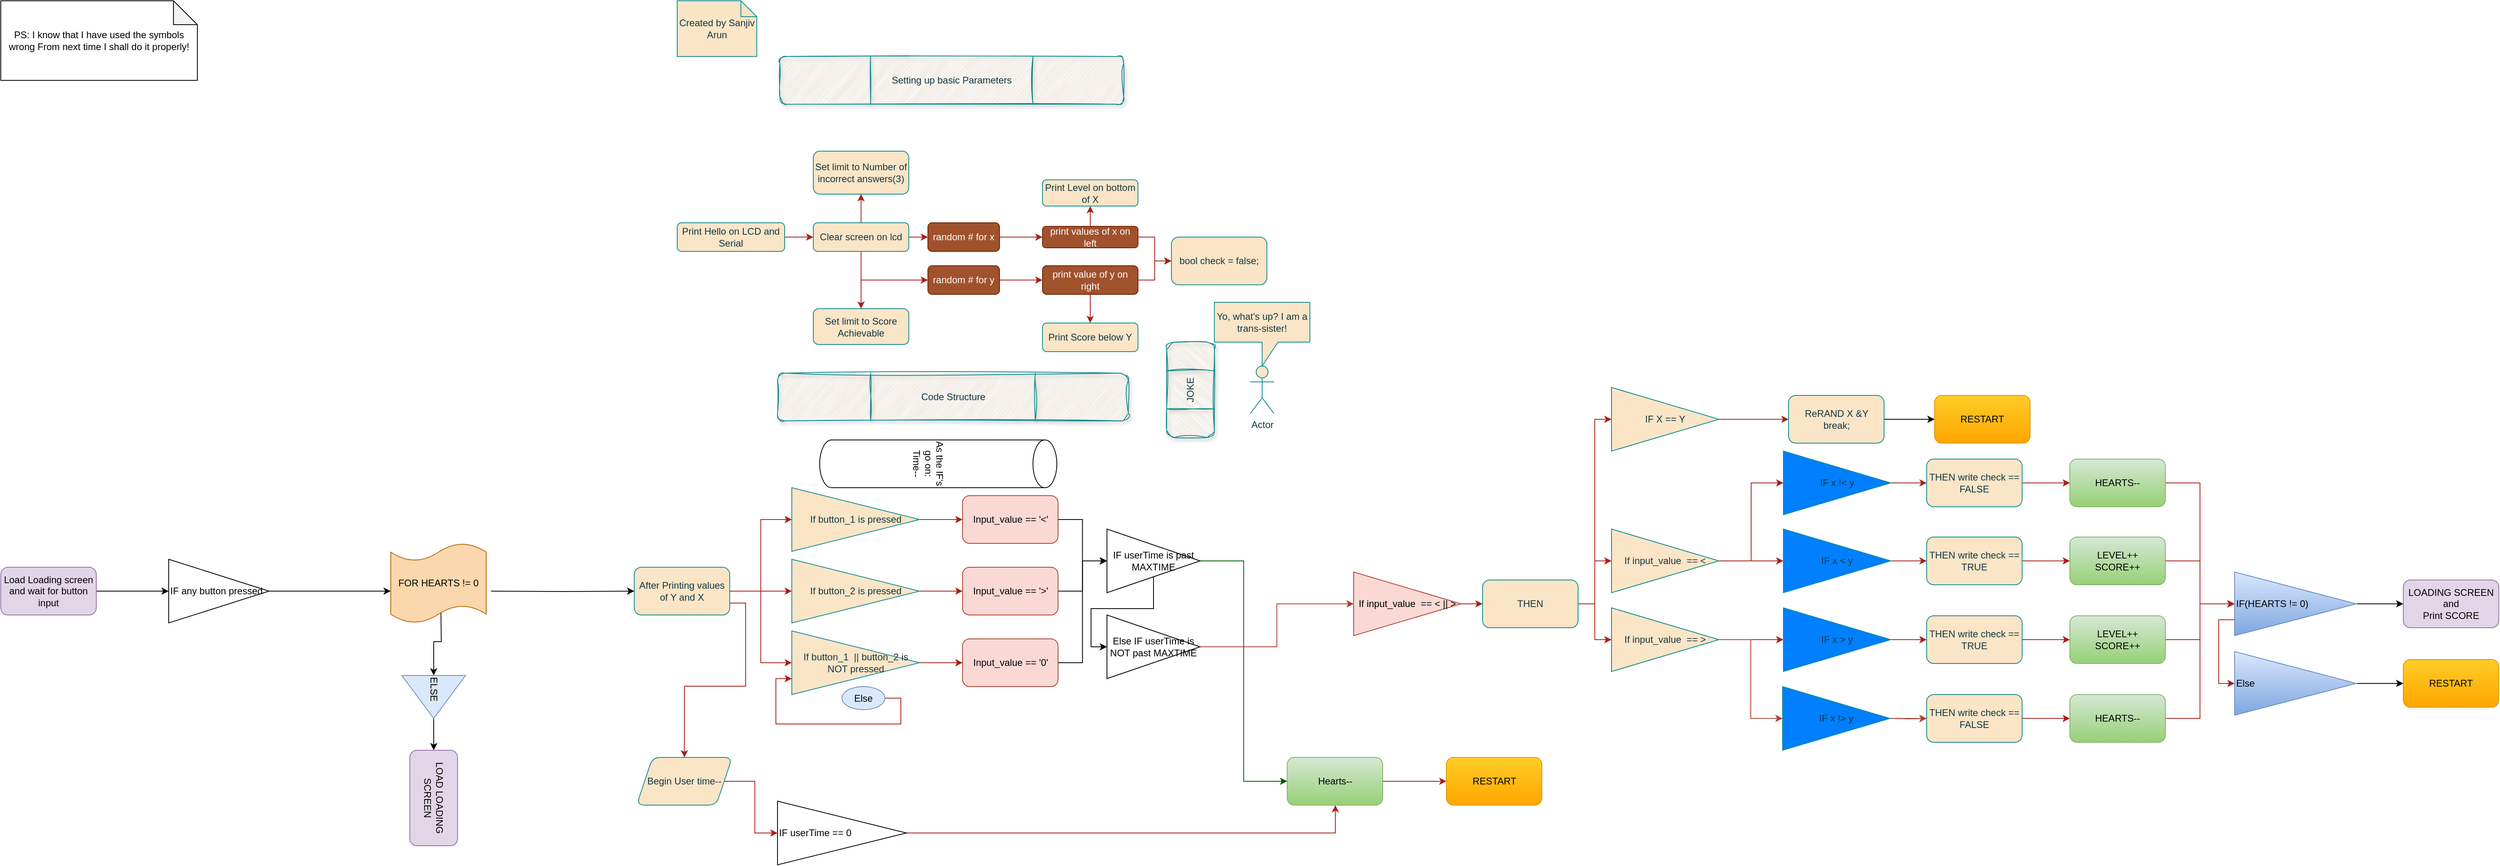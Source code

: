 <mxfile version="23.1.0" type="github">
  <diagram name="Page-1" id="HlBYJ2akHbuLPXRJcdZQ">
    <mxGraphModel dx="2045" dy="655" grid="1" gridSize="9" guides="1" tooltips="1" connect="1" arrows="1" fold="1" page="1" pageScale="1" pageWidth="850" pageHeight="1100" background="#FFFFFF" math="0" shadow="0">
      <root>
        <mxCell id="0" />
        <mxCell id="1" parent="0" />
        <mxCell id="FdoNSP9KEv3j-PfFoowO-1" value="Created by Sanjiv Arun" style="shape=note;size=20;whiteSpace=wrap;html=1;labelBackgroundColor=none;fillColor=#FAE5C7;strokeColor=#0F8B8D;fontColor=#143642;" parent="1" vertex="1">
          <mxGeometry width="100" height="70" as="geometry" />
        </mxCell>
        <mxCell id="SeJWnKgq5Rx214cVQ9Nx-21" style="edgeStyle=orthogonalEdgeStyle;rounded=0;orthogonalLoop=1;jettySize=auto;html=1;strokeColor=#A8201A;fontColor=#143642;fillColor=#FAE5C7;" edge="1" parent="1" source="SeJWnKgq5Rx214cVQ9Nx-19" target="SeJWnKgq5Rx214cVQ9Nx-20">
          <mxGeometry relative="1" as="geometry" />
        </mxCell>
        <mxCell id="SeJWnKgq5Rx214cVQ9Nx-19" value="Print Hello on LCD and Serial" style="rounded=1;whiteSpace=wrap;html=1;strokeColor=#0F8B8D;fontColor=#143642;fillColor=#FAE5C7;" vertex="1" parent="1">
          <mxGeometry y="279" width="135" height="36" as="geometry" />
        </mxCell>
        <mxCell id="SeJWnKgq5Rx214cVQ9Nx-23" value="" style="edgeStyle=orthogonalEdgeStyle;rounded=0;orthogonalLoop=1;jettySize=auto;html=1;strokeColor=#A8201A;fontColor=#143642;fillColor=#FAE5C7;exitX=1;exitY=0.5;exitDx=0;exitDy=0;" edge="1" parent="1" source="SeJWnKgq5Rx214cVQ9Nx-20" target="SeJWnKgq5Rx214cVQ9Nx-22">
          <mxGeometry relative="1" as="geometry" />
        </mxCell>
        <mxCell id="SeJWnKgq5Rx214cVQ9Nx-25" style="edgeStyle=orthogonalEdgeStyle;rounded=0;orthogonalLoop=1;jettySize=auto;html=1;entryX=0;entryY=0.5;entryDx=0;entryDy=0;strokeColor=#A8201A;fontColor=#143642;fillColor=#FAE5C7;" edge="1" parent="1" source="SeJWnKgq5Rx214cVQ9Nx-20" target="SeJWnKgq5Rx214cVQ9Nx-24">
          <mxGeometry relative="1" as="geometry">
            <Array as="points">
              <mxPoint x="231" y="351" />
            </Array>
          </mxGeometry>
        </mxCell>
        <mxCell id="SeJWnKgq5Rx214cVQ9Nx-87" value="" style="edgeStyle=orthogonalEdgeStyle;rounded=0;orthogonalLoop=1;jettySize=auto;html=1;strokeColor=#A8201A;fontColor=#143642;fillColor=#FAE5C7;" edge="1" parent="1" source="SeJWnKgq5Rx214cVQ9Nx-20" target="SeJWnKgq5Rx214cVQ9Nx-86">
          <mxGeometry relative="1" as="geometry" />
        </mxCell>
        <mxCell id="SeJWnKgq5Rx214cVQ9Nx-90" style="edgeStyle=orthogonalEdgeStyle;rounded=0;orthogonalLoop=1;jettySize=auto;html=1;exitX=0.5;exitY=1;exitDx=0;exitDy=0;entryX=0.5;entryY=0;entryDx=0;entryDy=0;strokeColor=#A8201A;fontColor=#143642;fillColor=#FAE5C7;" edge="1" parent="1" source="SeJWnKgq5Rx214cVQ9Nx-20" target="SeJWnKgq5Rx214cVQ9Nx-88">
          <mxGeometry relative="1" as="geometry" />
        </mxCell>
        <mxCell id="SeJWnKgq5Rx214cVQ9Nx-20" value="Clear screen on lcd" style="rounded=1;whiteSpace=wrap;html=1;strokeColor=#0F8B8D;fontColor=#143642;fillColor=#FAE5C7;" vertex="1" parent="1">
          <mxGeometry x="171" y="279" width="120" height="36" as="geometry" />
        </mxCell>
        <mxCell id="SeJWnKgq5Rx214cVQ9Nx-28" style="edgeStyle=orthogonalEdgeStyle;rounded=0;orthogonalLoop=1;jettySize=auto;html=1;exitX=1;exitY=0.5;exitDx=0;exitDy=0;entryX=0;entryY=0.5;entryDx=0;entryDy=0;strokeColor=#A8201A;fontColor=#143642;fillColor=#FAE5C7;" edge="1" parent="1" source="SeJWnKgq5Rx214cVQ9Nx-22" target="SeJWnKgq5Rx214cVQ9Nx-26">
          <mxGeometry relative="1" as="geometry" />
        </mxCell>
        <mxCell id="SeJWnKgq5Rx214cVQ9Nx-22" value="random # for x" style="whiteSpace=wrap;html=1;fillColor=#a0522d;strokeColor=#6D1F00;fontColor=#ffffff;rounded=1;" vertex="1" parent="1">
          <mxGeometry x="315" y="279" width="90" height="36" as="geometry" />
        </mxCell>
        <mxCell id="SeJWnKgq5Rx214cVQ9Nx-27" value="" style="edgeStyle=orthogonalEdgeStyle;rounded=0;orthogonalLoop=1;jettySize=auto;html=1;strokeColor=#A8201A;fontColor=#143642;fillColor=#FAE5C7;" edge="1" parent="1" source="SeJWnKgq5Rx214cVQ9Nx-24">
          <mxGeometry relative="1" as="geometry">
            <mxPoint x="459" y="351" as="targetPoint" />
          </mxGeometry>
        </mxCell>
        <mxCell id="SeJWnKgq5Rx214cVQ9Nx-24" value="random # for y" style="whiteSpace=wrap;html=1;fillColor=#a0522d;strokeColor=#6D1F00;fontColor=#ffffff;rounded=1;" vertex="1" parent="1">
          <mxGeometry x="315" y="333" width="90" height="36" as="geometry" />
        </mxCell>
        <mxCell id="SeJWnKgq5Rx214cVQ9Nx-80" value="" style="edgeStyle=orthogonalEdgeStyle;rounded=0;orthogonalLoop=1;jettySize=auto;html=1;strokeColor=#A8201A;fontColor=#143642;fillColor=#FAE5C7;" edge="1" parent="1" source="SeJWnKgq5Rx214cVQ9Nx-26" target="SeJWnKgq5Rx214cVQ9Nx-79">
          <mxGeometry relative="1" as="geometry" />
        </mxCell>
        <mxCell id="SeJWnKgq5Rx214cVQ9Nx-135" style="edgeStyle=orthogonalEdgeStyle;rounded=0;orthogonalLoop=1;jettySize=auto;html=1;exitX=1;exitY=0.5;exitDx=0;exitDy=0;entryX=0;entryY=0.5;entryDx=0;entryDy=0;strokeColor=#A8201A;fontColor=#143642;fillColor=#FAE5C7;" edge="1" parent="1" source="SeJWnKgq5Rx214cVQ9Nx-26" target="SeJWnKgq5Rx214cVQ9Nx-134">
          <mxGeometry relative="1" as="geometry" />
        </mxCell>
        <mxCell id="SeJWnKgq5Rx214cVQ9Nx-26" value="print values of x on left" style="whiteSpace=wrap;html=1;fillColor=#a0522d;strokeColor=#6D1F00;fontColor=#ffffff;rounded=1;" vertex="1" parent="1">
          <mxGeometry x="459" y="283.5" width="120" height="27" as="geometry" />
        </mxCell>
        <mxCell id="SeJWnKgq5Rx214cVQ9Nx-77" value="" style="edgeStyle=orthogonalEdgeStyle;rounded=0;orthogonalLoop=1;jettySize=auto;html=1;strokeColor=#A8201A;fontColor=#143642;fillColor=#FAE5C7;" edge="1" parent="1" source="SeJWnKgq5Rx214cVQ9Nx-29" target="SeJWnKgq5Rx214cVQ9Nx-76">
          <mxGeometry relative="1" as="geometry" />
        </mxCell>
        <mxCell id="SeJWnKgq5Rx214cVQ9Nx-137" style="edgeStyle=orthogonalEdgeStyle;rounded=0;orthogonalLoop=1;jettySize=auto;html=1;exitX=1;exitY=0.5;exitDx=0;exitDy=0;entryX=0;entryY=0.5;entryDx=0;entryDy=0;strokeColor=#A8201A;fontColor=#143642;fillColor=#FAE5C7;" edge="1" parent="1" source="SeJWnKgq5Rx214cVQ9Nx-29" target="SeJWnKgq5Rx214cVQ9Nx-134">
          <mxGeometry relative="1" as="geometry" />
        </mxCell>
        <mxCell id="SeJWnKgq5Rx214cVQ9Nx-29" value="print value of y on right" style="rounded=1;whiteSpace=wrap;html=1;strokeColor=#6D1F00;fontColor=#ffffff;fillColor=#a0522d;" vertex="1" parent="1">
          <mxGeometry x="459" y="333" width="120" height="36" as="geometry" />
        </mxCell>
        <mxCell id="SeJWnKgq5Rx214cVQ9Nx-76" value="Print Score below Y" style="whiteSpace=wrap;html=1;fillColor=#FAE5C7;strokeColor=#0F8B8D;fontColor=#143642;rounded=1;" vertex="1" parent="1">
          <mxGeometry x="459" y="405" width="120" height="36" as="geometry" />
        </mxCell>
        <mxCell id="SeJWnKgq5Rx214cVQ9Nx-79" value="Print Level on bottom of X" style="whiteSpace=wrap;html=1;fillColor=#FAE5C7;strokeColor=#0F8B8D;fontColor=#143642;rounded=1;" vertex="1" parent="1">
          <mxGeometry x="459" y="225" width="120" height="33" as="geometry" />
        </mxCell>
        <mxCell id="SeJWnKgq5Rx214cVQ9Nx-86" value="Set limit to Number of incorrect answers(3)" style="whiteSpace=wrap;html=1;fillColor=#FAE5C7;strokeColor=#0F8B8D;fontColor=#143642;rounded=1;" vertex="1" parent="1">
          <mxGeometry x="171" y="189" width="120" height="54" as="geometry" />
        </mxCell>
        <mxCell id="SeJWnKgq5Rx214cVQ9Nx-88" value="Set limit to Score Achievable" style="whiteSpace=wrap;html=1;fillColor=#FAE5C7;strokeColor=#0F8B8D;fontColor=#143642;rounded=1;" vertex="1" parent="1">
          <mxGeometry x="171" y="387" width="120" height="45" as="geometry" />
        </mxCell>
        <mxCell id="SeJWnKgq5Rx214cVQ9Nx-91" value="Setting up basic Parameters" style="shape=process;whiteSpace=wrap;html=1;backgroundOutline=1;strokeColor=#0F8B8D;fontColor=#143642;fillColor=#FAE5C7;rounded=1;glass=0;shadow=1;sketch=1;curveFitting=1;jiggle=2;size=0.264;" vertex="1" parent="1">
          <mxGeometry x="129" y="70" width="432" height="60" as="geometry" />
        </mxCell>
        <mxCell id="SeJWnKgq5Rx214cVQ9Nx-92" value="Code Structure" style="shape=process;whiteSpace=wrap;html=1;backgroundOutline=1;strokeColor=#0F8B8D;fontColor=#143642;fillColor=#FAE5C7;sketch=1;curveFitting=1;jiggle=2;shadow=1;rounded=1;size=0.265;glass=0;" vertex="1" parent="1">
          <mxGeometry x="126" y="468" width="441" height="60" as="geometry" />
        </mxCell>
        <mxCell id="SeJWnKgq5Rx214cVQ9Nx-95" style="edgeStyle=orthogonalEdgeStyle;rounded=0;orthogonalLoop=1;jettySize=auto;html=1;exitX=1;exitY=0.5;exitDx=0;exitDy=0;entryX=0;entryY=0.5;entryDx=0;entryDy=0;strokeColor=#A8201A;fontColor=#143642;fillColor=#FAE5C7;" edge="1" parent="1" source="SeJWnKgq5Rx214cVQ9Nx-93" target="SeJWnKgq5Rx214cVQ9Nx-94">
          <mxGeometry relative="1" as="geometry" />
        </mxCell>
        <mxCell id="SeJWnKgq5Rx214cVQ9Nx-93" value="If button_1 is pressed" style="triangle;whiteSpace=wrap;html=1;strokeColor=#0F8B8D;fontColor=#143642;fillColor=#FAE5C7;" vertex="1" parent="1">
          <mxGeometry x="144" y="612" width="160.5" height="80" as="geometry" />
        </mxCell>
        <mxCell id="SeJWnKgq5Rx214cVQ9Nx-218" style="edgeStyle=orthogonalEdgeStyle;rounded=0;orthogonalLoop=1;jettySize=auto;html=1;exitX=1;exitY=0.5;exitDx=0;exitDy=0;entryX=0;entryY=0.5;entryDx=0;entryDy=0;" edge="1" parent="1" source="SeJWnKgq5Rx214cVQ9Nx-94" target="SeJWnKgq5Rx214cVQ9Nx-198">
          <mxGeometry relative="1" as="geometry" />
        </mxCell>
        <mxCell id="SeJWnKgq5Rx214cVQ9Nx-94" value="Input_value == &#39;&amp;lt;&#39;" style="rounded=1;whiteSpace=wrap;html=1;strokeColor=#ae4132;fillColor=#fad9d5;" vertex="1" parent="1">
          <mxGeometry x="358.5" y="622" width="120" height="60" as="geometry" />
        </mxCell>
        <mxCell id="SeJWnKgq5Rx214cVQ9Nx-96" value="Actor" style="shape=umlActor;verticalLabelPosition=bottom;verticalAlign=top;html=1;outlineConnect=0;strokeColor=#0F8B8D;fontColor=#143642;fillColor=#FAE5C7;" vertex="1" parent="1">
          <mxGeometry x="720" y="459" width="30" height="60" as="geometry" />
        </mxCell>
        <mxCell id="SeJWnKgq5Rx214cVQ9Nx-97" value="Yo, what&#39;s up? I am a trans-sister!" style="shape=callout;whiteSpace=wrap;html=1;perimeter=calloutPerimeter;strokeColor=#0F8B8D;fontColor=#143642;fillColor=#FAE5C7;" vertex="1" parent="1">
          <mxGeometry x="675" y="379" width="120" height="80" as="geometry" />
        </mxCell>
        <mxCell id="SeJWnKgq5Rx214cVQ9Nx-102" style="edgeStyle=orthogonalEdgeStyle;rounded=0;orthogonalLoop=1;jettySize=auto;html=1;exitX=1;exitY=0.5;exitDx=0;exitDy=0;entryX=0;entryY=0.5;entryDx=0;entryDy=0;strokeColor=#A8201A;fontColor=#143642;fillColor=#FAE5C7;" edge="1" parent="1" source="SeJWnKgq5Rx214cVQ9Nx-101" target="SeJWnKgq5Rx214cVQ9Nx-93">
          <mxGeometry relative="1" as="geometry" />
        </mxCell>
        <mxCell id="SeJWnKgq5Rx214cVQ9Nx-110" style="edgeStyle=orthogonalEdgeStyle;rounded=0;orthogonalLoop=1;jettySize=auto;html=1;exitX=1;exitY=0.5;exitDx=0;exitDy=0;entryX=0;entryY=0.5;entryDx=0;entryDy=0;strokeColor=#A8201A;fontColor=#143642;fillColor=#FAE5C7;" edge="1" parent="1" source="SeJWnKgq5Rx214cVQ9Nx-101" target="SeJWnKgq5Rx214cVQ9Nx-105">
          <mxGeometry relative="1" as="geometry" />
        </mxCell>
        <mxCell id="SeJWnKgq5Rx214cVQ9Nx-115" style="edgeStyle=orthogonalEdgeStyle;rounded=0;orthogonalLoop=1;jettySize=auto;html=1;exitX=1;exitY=0.5;exitDx=0;exitDy=0;entryX=0;entryY=0.5;entryDx=0;entryDy=0;strokeColor=#A8201A;fontColor=#143642;fillColor=#FAE5C7;" edge="1" parent="1" source="SeJWnKgq5Rx214cVQ9Nx-101" target="SeJWnKgq5Rx214cVQ9Nx-111">
          <mxGeometry relative="1" as="geometry" />
        </mxCell>
        <mxCell id="SeJWnKgq5Rx214cVQ9Nx-187" style="edgeStyle=orthogonalEdgeStyle;rounded=0;orthogonalLoop=1;jettySize=auto;html=1;exitX=1;exitY=0.75;exitDx=0;exitDy=0;strokeColor=#A8201A;fontColor=#143642;fillColor=#FAE5C7;" edge="1" parent="1" source="SeJWnKgq5Rx214cVQ9Nx-101" target="SeJWnKgq5Rx214cVQ9Nx-188">
          <mxGeometry relative="1" as="geometry">
            <mxPoint x="9" y="981" as="targetPoint" />
          </mxGeometry>
        </mxCell>
        <mxCell id="SeJWnKgq5Rx214cVQ9Nx-101" value="After Printing values of Y and X" style="rounded=1;whiteSpace=wrap;html=1;strokeColor=#0F8B8D;fontColor=#143642;fillColor=#FAE5C7;" vertex="1" parent="1">
          <mxGeometry x="-54" y="712" width="120" height="60" as="geometry" />
        </mxCell>
        <mxCell id="SeJWnKgq5Rx214cVQ9Nx-118" style="edgeStyle=orthogonalEdgeStyle;rounded=0;orthogonalLoop=1;jettySize=auto;html=1;exitX=1;exitY=0.5;exitDx=0;exitDy=0;entryX=0;entryY=0.5;entryDx=0;entryDy=0;strokeColor=#A8201A;fontColor=#143642;fillColor=#FAE5C7;" edge="1" parent="1" source="SeJWnKgq5Rx214cVQ9Nx-103" target="SeJWnKgq5Rx214cVQ9Nx-117">
          <mxGeometry relative="1" as="geometry" />
        </mxCell>
        <mxCell id="SeJWnKgq5Rx214cVQ9Nx-103" value="If input_value &amp;nbsp;== &amp;lt; || &amp;gt;" style="triangle;whiteSpace=wrap;html=1;strokeColor=#ae4132;fillColor=#fad9d5;" vertex="1" parent="1">
          <mxGeometry x="850" y="718" width="135" height="80" as="geometry" />
        </mxCell>
        <mxCell id="SeJWnKgq5Rx214cVQ9Nx-108" style="edgeStyle=orthogonalEdgeStyle;rounded=0;orthogonalLoop=1;jettySize=auto;html=1;exitX=1;exitY=0.5;exitDx=0;exitDy=0;entryX=0;entryY=0.5;entryDx=0;entryDy=0;strokeColor=#A8201A;fontColor=#143642;fillColor=#FAE5C7;" edge="1" parent="1" source="SeJWnKgq5Rx214cVQ9Nx-105" target="SeJWnKgq5Rx214cVQ9Nx-106">
          <mxGeometry relative="1" as="geometry" />
        </mxCell>
        <mxCell id="SeJWnKgq5Rx214cVQ9Nx-105" value="If button_2 is pressed" style="triangle;whiteSpace=wrap;html=1;strokeColor=#0F8B8D;fontColor=#143642;fillColor=#FAE5C7;" vertex="1" parent="1">
          <mxGeometry x="144" y="702" width="160.5" height="80" as="geometry" />
        </mxCell>
        <mxCell id="SeJWnKgq5Rx214cVQ9Nx-220" style="edgeStyle=orthogonalEdgeStyle;rounded=0;orthogonalLoop=1;jettySize=auto;html=1;exitX=1;exitY=0.5;exitDx=0;exitDy=0;entryX=0;entryY=0.5;entryDx=0;entryDy=0;" edge="1" parent="1" source="SeJWnKgq5Rx214cVQ9Nx-106" target="SeJWnKgq5Rx214cVQ9Nx-198">
          <mxGeometry relative="1" as="geometry" />
        </mxCell>
        <mxCell id="SeJWnKgq5Rx214cVQ9Nx-106" value="Input_value == &#39;&amp;gt;&#39;" style="rounded=1;whiteSpace=wrap;html=1;strokeColor=#ae4132;fillColor=#fad9d5;" vertex="1" parent="1">
          <mxGeometry x="358.5" y="712" width="120" height="60" as="geometry" />
        </mxCell>
        <mxCell id="SeJWnKgq5Rx214cVQ9Nx-116" style="edgeStyle=orthogonalEdgeStyle;rounded=0;orthogonalLoop=1;jettySize=auto;html=1;exitX=1;exitY=0.5;exitDx=0;exitDy=0;entryX=0;entryY=0.5;entryDx=0;entryDy=0;strokeColor=#A8201A;fontColor=#143642;fillColor=#FAE5C7;" edge="1" parent="1" source="SeJWnKgq5Rx214cVQ9Nx-111" target="SeJWnKgq5Rx214cVQ9Nx-112">
          <mxGeometry relative="1" as="geometry" />
        </mxCell>
        <mxCell id="SeJWnKgq5Rx214cVQ9Nx-111" value="If button_1 &amp;nbsp;|| button_2 is NOT pressed" style="triangle;whiteSpace=wrap;html=1;strokeColor=#0F8B8D;fontColor=#143642;fillColor=#FAE5C7;" vertex="1" parent="1">
          <mxGeometry x="144" y="792" width="160.5" height="80" as="geometry" />
        </mxCell>
        <mxCell id="SeJWnKgq5Rx214cVQ9Nx-225" style="edgeStyle=orthogonalEdgeStyle;rounded=0;orthogonalLoop=1;jettySize=auto;html=1;exitX=1;exitY=0.5;exitDx=0;exitDy=0;entryX=0;entryY=0.5;entryDx=0;entryDy=0;" edge="1" parent="1" source="SeJWnKgq5Rx214cVQ9Nx-112" target="SeJWnKgq5Rx214cVQ9Nx-198">
          <mxGeometry relative="1" as="geometry" />
        </mxCell>
        <mxCell id="SeJWnKgq5Rx214cVQ9Nx-112" value="Input_value == &#39;0&#39;" style="rounded=1;whiteSpace=wrap;html=1;strokeColor=#ae4132;fillColor=#fad9d5;" vertex="1" parent="1">
          <mxGeometry x="358.5" y="802" width="120" height="60" as="geometry" />
        </mxCell>
        <mxCell id="SeJWnKgq5Rx214cVQ9Nx-126" style="edgeStyle=orthogonalEdgeStyle;rounded=0;orthogonalLoop=1;jettySize=auto;html=1;exitX=1;exitY=0.5;exitDx=0;exitDy=0;entryX=0;entryY=0.5;entryDx=0;entryDy=0;strokeColor=#A8201A;fontColor=#143642;fillColor=#FAE5C7;" edge="1" parent="1" source="SeJWnKgq5Rx214cVQ9Nx-117" target="SeJWnKgq5Rx214cVQ9Nx-124">
          <mxGeometry relative="1" as="geometry" />
        </mxCell>
        <mxCell id="SeJWnKgq5Rx214cVQ9Nx-127" style="edgeStyle=orthogonalEdgeStyle;rounded=0;orthogonalLoop=1;jettySize=auto;html=1;exitX=1;exitY=0.5;exitDx=0;exitDy=0;entryX=0;entryY=0.5;entryDx=0;entryDy=0;strokeColor=#A8201A;fontColor=#143642;fillColor=#FAE5C7;" edge="1" parent="1" source="SeJWnKgq5Rx214cVQ9Nx-117" target="SeJWnKgq5Rx214cVQ9Nx-123">
          <mxGeometry relative="1" as="geometry" />
        </mxCell>
        <mxCell id="SeJWnKgq5Rx214cVQ9Nx-161" style="edgeStyle=orthogonalEdgeStyle;rounded=0;orthogonalLoop=1;jettySize=auto;html=1;exitX=1;exitY=0.5;exitDx=0;exitDy=0;entryX=0;entryY=0.5;entryDx=0;entryDy=0;strokeColor=#A8201A;fontColor=#143642;fillColor=#FAE5C7;" edge="1" parent="1" source="SeJWnKgq5Rx214cVQ9Nx-117" target="SeJWnKgq5Rx214cVQ9Nx-160">
          <mxGeometry relative="1" as="geometry" />
        </mxCell>
        <mxCell id="SeJWnKgq5Rx214cVQ9Nx-117" value="THEN" style="rounded=1;whiteSpace=wrap;html=1;strokeColor=#0F8B8D;fontColor=#143642;fillColor=#FAE5C7;" vertex="1" parent="1">
          <mxGeometry x="1012" y="728" width="120" height="60" as="geometry" />
        </mxCell>
        <mxCell id="SeJWnKgq5Rx214cVQ9Nx-120" style="edgeStyle=orthogonalEdgeStyle;rounded=0;orthogonalLoop=1;jettySize=auto;html=1;exitX=1;exitY=0.5;exitDx=0;exitDy=0;entryX=0;entryY=0.75;entryDx=0;entryDy=0;strokeColor=#A8201A;fontColor=#143642;fillColor=#FAE5C7;" edge="1" parent="1" source="SeJWnKgq5Rx214cVQ9Nx-119" target="SeJWnKgq5Rx214cVQ9Nx-111">
          <mxGeometry relative="1" as="geometry">
            <Array as="points">
              <mxPoint x="281" y="877" />
              <mxPoint x="281" y="909" />
              <mxPoint x="124" y="909" />
              <mxPoint x="124" y="852" />
            </Array>
          </mxGeometry>
        </mxCell>
        <mxCell id="SeJWnKgq5Rx214cVQ9Nx-119" value="Else" style="ellipse;whiteSpace=wrap;html=1;strokeColor=#6c8ebf;fillColor=#dae8fc;" vertex="1" parent="1">
          <mxGeometry x="207" y="862" width="54" height="29" as="geometry" />
        </mxCell>
        <mxCell id="SeJWnKgq5Rx214cVQ9Nx-133" style="edgeStyle=orthogonalEdgeStyle;rounded=0;orthogonalLoop=1;jettySize=auto;html=1;exitX=1;exitY=0.5;exitDx=0;exitDy=0;entryX=0;entryY=0.5;entryDx=0;entryDy=0;strokeColor=#A8201A;fontColor=#143642;fillColor=#FAE5C7;" edge="1" parent="1" source="SeJWnKgq5Rx214cVQ9Nx-123" target="SeJWnKgq5Rx214cVQ9Nx-132">
          <mxGeometry relative="1" as="geometry" />
        </mxCell>
        <mxCell id="SeJWnKgq5Rx214cVQ9Nx-149" style="edgeStyle=orthogonalEdgeStyle;rounded=0;orthogonalLoop=1;jettySize=auto;html=1;exitX=1;exitY=0.5;exitDx=0;exitDy=0;entryX=0;entryY=0.5;entryDx=0;entryDy=0;strokeColor=#A8201A;fontColor=#143642;fillColor=#FAE5C7;" edge="1" parent="1" source="SeJWnKgq5Rx214cVQ9Nx-123" target="SeJWnKgq5Rx214cVQ9Nx-148">
          <mxGeometry relative="1" as="geometry" />
        </mxCell>
        <mxCell id="SeJWnKgq5Rx214cVQ9Nx-123" value="If input_value &amp;nbsp;== &amp;lt;" style="triangle;whiteSpace=wrap;html=1;strokeColor=#0F8B8D;fontColor=#143642;fillColor=#FAE5C7;" vertex="1" parent="1">
          <mxGeometry x="1174" y="664" width="135" height="80" as="geometry" />
        </mxCell>
        <mxCell id="SeJWnKgq5Rx214cVQ9Nx-142" style="edgeStyle=orthogonalEdgeStyle;rounded=0;orthogonalLoop=1;jettySize=auto;html=1;exitX=1;exitY=0.5;exitDx=0;exitDy=0;strokeColor=#A8201A;fontColor=#143642;fillColor=#FAE5C7;" edge="1" parent="1" source="SeJWnKgq5Rx214cVQ9Nx-124" target="SeJWnKgq5Rx214cVQ9Nx-140">
          <mxGeometry relative="1" as="geometry" />
        </mxCell>
        <mxCell id="SeJWnKgq5Rx214cVQ9Nx-234" style="edgeStyle=orthogonalEdgeStyle;rounded=0;orthogonalLoop=1;jettySize=auto;html=1;exitX=1;exitY=0.5;exitDx=0;exitDy=0;entryX=0;entryY=0.5;entryDx=0;entryDy=0;fillColor=#fad9d5;strokeColor=#ae4132;" edge="1" parent="1" source="SeJWnKgq5Rx214cVQ9Nx-124" target="SeJWnKgq5Rx214cVQ9Nx-155">
          <mxGeometry relative="1" as="geometry" />
        </mxCell>
        <mxCell id="SeJWnKgq5Rx214cVQ9Nx-124" value="If input_value &amp;nbsp;== &amp;gt;" style="triangle;whiteSpace=wrap;html=1;strokeColor=#0F8B8D;fontColor=#143642;fillColor=#FAE5C7;" vertex="1" parent="1">
          <mxGeometry x="1174" y="763" width="135" height="80" as="geometry" />
        </mxCell>
        <mxCell id="SeJWnKgq5Rx214cVQ9Nx-139" style="edgeStyle=orthogonalEdgeStyle;rounded=0;orthogonalLoop=1;jettySize=auto;html=1;exitX=1;exitY=0.5;exitDx=0;exitDy=0;entryX=0;entryY=0.5;entryDx=0;entryDy=0;strokeColor=#A8201A;fontColor=#143642;fillColor=#FAE5C7;" edge="1" parent="1" source="SeJWnKgq5Rx214cVQ9Nx-132" target="SeJWnKgq5Rx214cVQ9Nx-138">
          <mxGeometry relative="1" as="geometry" />
        </mxCell>
        <mxCell id="SeJWnKgq5Rx214cVQ9Nx-132" value="IF x &amp;lt; y" style="triangle;whiteSpace=wrap;html=1;strokeColor=#0F8B8D;fontColor=#143642;fillColor=#007FFF;" vertex="1" parent="1">
          <mxGeometry x="1390" y="664" width="135" height="80" as="geometry" />
        </mxCell>
        <mxCell id="SeJWnKgq5Rx214cVQ9Nx-134" value="bool check = false;" style="rounded=1;whiteSpace=wrap;html=1;strokeColor=#0F8B8D;fontColor=#143642;fillColor=#FAE5C7;" vertex="1" parent="1">
          <mxGeometry x="621" y="297" width="120" height="60" as="geometry" />
        </mxCell>
        <mxCell id="SeJWnKgq5Rx214cVQ9Nx-147" style="edgeStyle=orthogonalEdgeStyle;rounded=0;orthogonalLoop=1;jettySize=auto;html=1;exitX=1;exitY=0.5;exitDx=0;exitDy=0;entryX=0;entryY=0.5;entryDx=0;entryDy=0;strokeColor=#A8201A;fontColor=#143642;fillColor=#FAE5C7;" edge="1" parent="1" source="SeJWnKgq5Rx214cVQ9Nx-138" target="SeJWnKgq5Rx214cVQ9Nx-146">
          <mxGeometry relative="1" as="geometry" />
        </mxCell>
        <mxCell id="SeJWnKgq5Rx214cVQ9Nx-138" value="THEN write check == TRUE" style="rounded=1;whiteSpace=wrap;html=1;strokeColor=#0F8B8D;fontColor=#143642;fillColor=#FAE5C7;" vertex="1" parent="1">
          <mxGeometry x="1570" y="674" width="120" height="60" as="geometry" />
        </mxCell>
        <mxCell id="SeJWnKgq5Rx214cVQ9Nx-143" style="edgeStyle=orthogonalEdgeStyle;rounded=0;orthogonalLoop=1;jettySize=auto;html=1;exitX=1;exitY=0.5;exitDx=0;exitDy=0;strokeColor=#A8201A;fontColor=#143642;fillColor=#FAE5C7;" edge="1" parent="1" source="SeJWnKgq5Rx214cVQ9Nx-140" target="SeJWnKgq5Rx214cVQ9Nx-141">
          <mxGeometry relative="1" as="geometry" />
        </mxCell>
        <mxCell id="SeJWnKgq5Rx214cVQ9Nx-140" value="IF x &amp;gt; y" style="triangle;whiteSpace=wrap;html=1;strokeColor=#0F8B8D;fontColor=#143642;fillColor=#007FFF;" vertex="1" parent="1">
          <mxGeometry x="1390" y="763" width="135" height="80" as="geometry" />
        </mxCell>
        <mxCell id="SeJWnKgq5Rx214cVQ9Nx-145" value="" style="edgeStyle=orthogonalEdgeStyle;rounded=0;orthogonalLoop=1;jettySize=auto;html=1;strokeColor=#A8201A;fontColor=#143642;fillColor=#FAE5C7;" edge="1" parent="1" source="SeJWnKgq5Rx214cVQ9Nx-141" target="SeJWnKgq5Rx214cVQ9Nx-144">
          <mxGeometry relative="1" as="geometry" />
        </mxCell>
        <mxCell id="SeJWnKgq5Rx214cVQ9Nx-141" value="THEN write check == TRUE" style="rounded=1;whiteSpace=wrap;html=1;strokeColor=#0F8B8D;fontColor=#143642;fillColor=#FAE5C7;" vertex="1" parent="1">
          <mxGeometry x="1570" y="773" width="120" height="60" as="geometry" />
        </mxCell>
        <mxCell id="SeJWnKgq5Rx214cVQ9Nx-174" style="edgeStyle=orthogonalEdgeStyle;rounded=0;orthogonalLoop=1;jettySize=auto;html=1;exitX=1;exitY=0.5;exitDx=0;exitDy=0;entryX=0;entryY=0.5;entryDx=0;entryDy=0;strokeColor=#A8201A;fontColor=#143642;fillColor=#FAE5C7;" edge="1" parent="1" source="SeJWnKgq5Rx214cVQ9Nx-144" target="SeJWnKgq5Rx214cVQ9Nx-171">
          <mxGeometry relative="1" as="geometry" />
        </mxCell>
        <mxCell id="SeJWnKgq5Rx214cVQ9Nx-144" value="LEVEL++&lt;br&gt;SCORE++" style="rounded=1;whiteSpace=wrap;html=1;strokeColor=#82b366;fillColor=#d5e8d4;gradientColor=#97d077;" vertex="1" parent="1">
          <mxGeometry x="1750" y="773" width="120" height="60" as="geometry" />
        </mxCell>
        <mxCell id="SeJWnKgq5Rx214cVQ9Nx-173" style="edgeStyle=orthogonalEdgeStyle;rounded=0;orthogonalLoop=1;jettySize=auto;html=1;exitX=1;exitY=0.5;exitDx=0;exitDy=0;entryX=0;entryY=0.5;entryDx=0;entryDy=0;strokeColor=#A8201A;fontColor=#143642;fillColor=#FAE5C7;" edge="1" parent="1" source="SeJWnKgq5Rx214cVQ9Nx-146" target="SeJWnKgq5Rx214cVQ9Nx-171">
          <mxGeometry relative="1" as="geometry" />
        </mxCell>
        <mxCell id="SeJWnKgq5Rx214cVQ9Nx-146" value="LEVEL++&lt;br&gt;SCORE++" style="rounded=1;whiteSpace=wrap;html=1;strokeColor=#82b366;fillColor=#d5e8d4;gradientColor=#97d077;" vertex="1" parent="1">
          <mxGeometry x="1750" y="674" width="120" height="60" as="geometry" />
        </mxCell>
        <mxCell id="SeJWnKgq5Rx214cVQ9Nx-153" style="edgeStyle=orthogonalEdgeStyle;rounded=0;orthogonalLoop=1;jettySize=auto;html=1;exitX=1;exitY=0.5;exitDx=0;exitDy=0;entryX=0;entryY=0.5;entryDx=0;entryDy=0;strokeColor=#A8201A;fontColor=#143642;fillColor=#FAE5C7;" edge="1" parent="1" source="SeJWnKgq5Rx214cVQ9Nx-148" target="SeJWnKgq5Rx214cVQ9Nx-151">
          <mxGeometry relative="1" as="geometry" />
        </mxCell>
        <mxCell id="SeJWnKgq5Rx214cVQ9Nx-148" value="IF x !&amp;lt; y" style="triangle;whiteSpace=wrap;html=1;strokeColor=#0F8B8D;fontColor=#143642;fillColor=#007FFF;" vertex="1" parent="1">
          <mxGeometry x="1390" y="566" width="135" height="80" as="geometry" />
        </mxCell>
        <mxCell id="SeJWnKgq5Rx214cVQ9Nx-150" style="edgeStyle=orthogonalEdgeStyle;rounded=0;orthogonalLoop=1;jettySize=auto;html=1;exitX=1;exitY=0.5;exitDx=0;exitDy=0;entryX=0;entryY=0.5;entryDx=0;entryDy=0;strokeColor=#A8201A;fontColor=#143642;fillColor=#FAE5C7;" edge="1" parent="1" source="SeJWnKgq5Rx214cVQ9Nx-151" target="SeJWnKgq5Rx214cVQ9Nx-152">
          <mxGeometry relative="1" as="geometry" />
        </mxCell>
        <mxCell id="SeJWnKgq5Rx214cVQ9Nx-151" value="THEN write check == FALSE" style="rounded=1;whiteSpace=wrap;html=1;strokeColor=#0F8B8D;fontColor=#143642;fillColor=#FAE5C7;" vertex="1" parent="1">
          <mxGeometry x="1570" y="576" width="120" height="60" as="geometry" />
        </mxCell>
        <mxCell id="SeJWnKgq5Rx214cVQ9Nx-172" style="edgeStyle=orthogonalEdgeStyle;rounded=0;orthogonalLoop=1;jettySize=auto;html=1;exitX=1;exitY=0.5;exitDx=0;exitDy=0;entryX=0;entryY=0.5;entryDx=0;entryDy=0;strokeColor=#A8201A;fontColor=#143642;fillColor=#FAE5C7;" edge="1" parent="1" source="SeJWnKgq5Rx214cVQ9Nx-152" target="SeJWnKgq5Rx214cVQ9Nx-171">
          <mxGeometry relative="1" as="geometry" />
        </mxCell>
        <mxCell id="SeJWnKgq5Rx214cVQ9Nx-152" value="HEARTS--" style="rounded=1;whiteSpace=wrap;html=1;strokeColor=#82b366;fillColor=#d5e8d4;gradientColor=#97d077;" vertex="1" parent="1">
          <mxGeometry x="1750" y="576" width="120" height="60" as="geometry" />
        </mxCell>
        <mxCell id="SeJWnKgq5Rx214cVQ9Nx-154" style="edgeStyle=orthogonalEdgeStyle;rounded=0;orthogonalLoop=1;jettySize=auto;html=1;exitX=1;exitY=0.5;exitDx=0;exitDy=0;entryX=0;entryY=0.5;entryDx=0;entryDy=0;strokeColor=#A8201A;fontColor=#143642;fillColor=#FAE5C7;" edge="1" parent="1" target="SeJWnKgq5Rx214cVQ9Nx-157">
          <mxGeometry relative="1" as="geometry">
            <mxPoint x="1525" y="902" as="sourcePoint" />
          </mxGeometry>
        </mxCell>
        <mxCell id="SeJWnKgq5Rx214cVQ9Nx-228" style="edgeStyle=orthogonalEdgeStyle;rounded=0;orthogonalLoop=1;jettySize=auto;html=1;exitX=1;exitY=0.5;exitDx=0;exitDy=0;entryX=0;entryY=0.5;entryDx=0;entryDy=0;fillColor=#fad9d5;strokeColor=#ae4132;" edge="1" parent="1" source="SeJWnKgq5Rx214cVQ9Nx-155" target="SeJWnKgq5Rx214cVQ9Nx-157">
          <mxGeometry relative="1" as="geometry" />
        </mxCell>
        <mxCell id="SeJWnKgq5Rx214cVQ9Nx-155" value="IF x !&amp;gt; y" style="triangle;whiteSpace=wrap;html=1;strokeColor=#0F8B8D;fontColor=#143642;fillColor=#007FFF;" vertex="1" parent="1">
          <mxGeometry x="1389" y="862" width="135" height="80" as="geometry" />
        </mxCell>
        <mxCell id="SeJWnKgq5Rx214cVQ9Nx-156" style="edgeStyle=orthogonalEdgeStyle;rounded=0;orthogonalLoop=1;jettySize=auto;html=1;exitX=1;exitY=0.5;exitDx=0;exitDy=0;entryX=0;entryY=0.5;entryDx=0;entryDy=0;strokeColor=#A8201A;fontColor=#143642;fillColor=#FAE5C7;" edge="1" parent="1" source="SeJWnKgq5Rx214cVQ9Nx-157" target="SeJWnKgq5Rx214cVQ9Nx-158">
          <mxGeometry relative="1" as="geometry" />
        </mxCell>
        <mxCell id="SeJWnKgq5Rx214cVQ9Nx-157" value="THEN write check == FALSE" style="rounded=1;whiteSpace=wrap;html=1;strokeColor=#0F8B8D;fontColor=#143642;fillColor=#FAE5C7;" vertex="1" parent="1">
          <mxGeometry x="1570" y="872" width="120" height="60" as="geometry" />
        </mxCell>
        <mxCell id="SeJWnKgq5Rx214cVQ9Nx-175" style="edgeStyle=orthogonalEdgeStyle;rounded=0;orthogonalLoop=1;jettySize=auto;html=1;exitX=1;exitY=0.5;exitDx=0;exitDy=0;entryX=0;entryY=0.5;entryDx=0;entryDy=0;strokeColor=#A8201A;fontColor=#143642;fillColor=#FAE5C7;" edge="1" parent="1" source="SeJWnKgq5Rx214cVQ9Nx-158" target="SeJWnKgq5Rx214cVQ9Nx-171">
          <mxGeometry relative="1" as="geometry" />
        </mxCell>
        <mxCell id="SeJWnKgq5Rx214cVQ9Nx-158" value="HEARTS--" style="rounded=1;whiteSpace=wrap;html=1;strokeColor=#82b366;fillColor=#d5e8d4;gradientColor=#97d077;" vertex="1" parent="1">
          <mxGeometry x="1750" y="872" width="120" height="60" as="geometry" />
        </mxCell>
        <mxCell id="SeJWnKgq5Rx214cVQ9Nx-164" value="" style="edgeStyle=orthogonalEdgeStyle;rounded=0;orthogonalLoop=1;jettySize=auto;html=1;strokeColor=#A8201A;fontColor=#143642;fillColor=#FAE5C7;" edge="1" parent="1" source="SeJWnKgq5Rx214cVQ9Nx-160" target="SeJWnKgq5Rx214cVQ9Nx-163">
          <mxGeometry relative="1" as="geometry" />
        </mxCell>
        <mxCell id="SeJWnKgq5Rx214cVQ9Nx-160" value="IF X == Y" style="triangle;whiteSpace=wrap;html=1;strokeColor=#0F8B8D;fontColor=#143642;fillColor=#FAE5C7;" vertex="1" parent="1">
          <mxGeometry x="1174" y="486" width="135" height="80" as="geometry" />
        </mxCell>
        <mxCell id="SeJWnKgq5Rx214cVQ9Nx-237" style="edgeStyle=orthogonalEdgeStyle;rounded=0;orthogonalLoop=1;jettySize=auto;html=1;exitX=1;exitY=0.5;exitDx=0;exitDy=0;entryX=0;entryY=0.5;entryDx=0;entryDy=0;" edge="1" parent="1" source="SeJWnKgq5Rx214cVQ9Nx-163" target="SeJWnKgq5Rx214cVQ9Nx-236">
          <mxGeometry relative="1" as="geometry" />
        </mxCell>
        <mxCell id="SeJWnKgq5Rx214cVQ9Nx-163" value="ReRAND X &amp;amp;Y&lt;br&gt;break;" style="whiteSpace=wrap;html=1;fillColor=#FAE5C7;strokeColor=#0F8B8D;fontColor=#143642;rounded=1;" vertex="1" parent="1">
          <mxGeometry x="1396.5" y="496" width="120" height="60" as="geometry" />
        </mxCell>
        <mxCell id="SeJWnKgq5Rx214cVQ9Nx-165" value="JOKE" style="shape=process;whiteSpace=wrap;html=1;backgroundOutline=1;strokeColor=#0F8B8D;fontColor=#143642;fillColor=#FAE5C7;rotation=-90;size=0.3;rounded=1;sketch=1;curveFitting=1;jiggle=2;shadow=1;" vertex="1" parent="1">
          <mxGeometry x="585" y="459" width="120" height="60" as="geometry" />
        </mxCell>
        <mxCell id="SeJWnKgq5Rx214cVQ9Nx-180" style="edgeStyle=orthogonalEdgeStyle;rounded=0;orthogonalLoop=1;jettySize=auto;html=1;exitX=0;exitY=0.75;exitDx=0;exitDy=0;entryX=0;entryY=0.5;entryDx=0;entryDy=0;strokeColor=#A8201A;fontColor=#143642;fillColor=#FAE5C7;" edge="1" parent="1" source="SeJWnKgq5Rx214cVQ9Nx-171" target="SeJWnKgq5Rx214cVQ9Nx-179">
          <mxGeometry relative="1" as="geometry" />
        </mxCell>
        <mxCell id="SeJWnKgq5Rx214cVQ9Nx-232" style="edgeStyle=orthogonalEdgeStyle;rounded=0;orthogonalLoop=1;jettySize=auto;html=1;exitX=1;exitY=0.5;exitDx=0;exitDy=0;entryX=0;entryY=0.5;entryDx=0;entryDy=0;" edge="1" parent="1" source="SeJWnKgq5Rx214cVQ9Nx-171" target="SeJWnKgq5Rx214cVQ9Nx-181">
          <mxGeometry relative="1" as="geometry" />
        </mxCell>
        <mxCell id="SeJWnKgq5Rx214cVQ9Nx-171" value="IF(HEARTS != 0)" style="triangle;whiteSpace=wrap;html=1;strokeColor=#6c8ebf;fillColor=#dae8fc;align=left;gradientColor=#7ea6e0;" vertex="1" parent="1">
          <mxGeometry x="1957" y="718" width="153" height="80" as="geometry" />
        </mxCell>
        <mxCell id="SeJWnKgq5Rx214cVQ9Nx-176" value="RESTART" style="rounded=1;whiteSpace=wrap;html=1;strokeColor=#d79b00;fillColor=#ffcd28;gradientColor=#ffa500;" vertex="1" parent="1">
          <mxGeometry x="2169" y="828" width="120" height="60" as="geometry" />
        </mxCell>
        <mxCell id="SeJWnKgq5Rx214cVQ9Nx-230" style="edgeStyle=orthogonalEdgeStyle;rounded=0;orthogonalLoop=1;jettySize=auto;html=1;exitX=1;exitY=0.5;exitDx=0;exitDy=0;entryX=0;entryY=0.5;entryDx=0;entryDy=0;" edge="1" parent="1" source="SeJWnKgq5Rx214cVQ9Nx-179" target="SeJWnKgq5Rx214cVQ9Nx-176">
          <mxGeometry relative="1" as="geometry" />
        </mxCell>
        <mxCell id="SeJWnKgq5Rx214cVQ9Nx-179" value="Else" style="triangle;whiteSpace=wrap;html=1;strokeColor=#6c8ebf;fillColor=#dae8fc;align=left;gradientColor=#7ea6e0;" vertex="1" parent="1">
          <mxGeometry x="1957" y="818" width="153" height="80" as="geometry" />
        </mxCell>
        <mxCell id="SeJWnKgq5Rx214cVQ9Nx-181" value="LOADING SCREEN and &lt;br&gt;Print SCORE" style="rounded=1;whiteSpace=wrap;html=1;strokeColor=#9673a6;fillColor=#e1d5e7;" vertex="1" parent="1">
          <mxGeometry x="2169" y="728" width="120" height="60" as="geometry" />
        </mxCell>
        <mxCell id="SeJWnKgq5Rx214cVQ9Nx-185" value="" style="edgeStyle=orthogonalEdgeStyle;rounded=0;orthogonalLoop=1;jettySize=auto;html=1;strokeColor=#A8201A;fontColor=#143642;fillColor=#FAE5C7;" edge="1" parent="1" source="SeJWnKgq5Rx214cVQ9Nx-183" target="SeJWnKgq5Rx214cVQ9Nx-184">
          <mxGeometry relative="1" as="geometry">
            <Array as="points">
              <mxPoint x="827" y="1046" />
            </Array>
          </mxGeometry>
        </mxCell>
        <mxCell id="SeJWnKgq5Rx214cVQ9Nx-183" value="IF userTime == 0" style="triangle;whiteSpace=wrap;html=1;align=left;" vertex="1" parent="1">
          <mxGeometry x="126" y="1006" width="162" height="80" as="geometry" />
        </mxCell>
        <mxCell id="SeJWnKgq5Rx214cVQ9Nx-196" value="" style="edgeStyle=orthogonalEdgeStyle;rounded=0;orthogonalLoop=1;jettySize=auto;html=1;strokeColor=#A8201A;fontColor=#143642;fillColor=#FAE5C7;" edge="1" parent="1" source="SeJWnKgq5Rx214cVQ9Nx-184" target="SeJWnKgq5Rx214cVQ9Nx-195">
          <mxGeometry relative="1" as="geometry" />
        </mxCell>
        <mxCell id="SeJWnKgq5Rx214cVQ9Nx-184" value="Hearts--" style="whiteSpace=wrap;html=1;align=center;fillColor=#d5e8d4;strokeColor=#82b366;rounded=1;gradientColor=#97d077;" vertex="1" parent="1">
          <mxGeometry x="766.5" y="951" width="120" height="60" as="geometry" />
        </mxCell>
        <mxCell id="SeJWnKgq5Rx214cVQ9Nx-194" style="edgeStyle=orthogonalEdgeStyle;rounded=0;orthogonalLoop=1;jettySize=auto;html=1;exitX=1;exitY=0.5;exitDx=0;exitDy=0;strokeColor=#A8201A;fontColor=#143642;fillColor=#FAE5C7;" edge="1" parent="1" source="SeJWnKgq5Rx214cVQ9Nx-188" target="SeJWnKgq5Rx214cVQ9Nx-183">
          <mxGeometry relative="1" as="geometry" />
        </mxCell>
        <mxCell id="SeJWnKgq5Rx214cVQ9Nx-188" value="Begin User time--" style="shape=parallelogram;perimeter=parallelogramPerimeter;whiteSpace=wrap;html=1;fixedSize=1;strokeColor=#0F8B8D;fontColor=#143642;fillColor=#FAE5C7;rounded=1;shadow=0;" vertex="1" parent="1">
          <mxGeometry x="-51" y="951" width="120" height="60" as="geometry" />
        </mxCell>
        <mxCell id="SeJWnKgq5Rx214cVQ9Nx-201" style="edgeStyle=orthogonalEdgeStyle;rounded=0;orthogonalLoop=1;jettySize=auto;html=1;exitX=1;exitY=0.5;exitDx=0;exitDy=0;entryX=0;entryY=0.5;entryDx=0;entryDy=0;" edge="1" parent="1" source="SeJWnKgq5Rx214cVQ9Nx-189" target="SeJWnKgq5Rx214cVQ9Nx-191">
          <mxGeometry relative="1" as="geometry" />
        </mxCell>
        <mxCell id="SeJWnKgq5Rx214cVQ9Nx-189" value="Load Loading screen and wait for button input" style="rounded=1;whiteSpace=wrap;html=1;strokeColor=#9673a6;fillColor=#e1d5e7;" vertex="1" parent="1">
          <mxGeometry x="-850" y="712" width="120" height="60" as="geometry" />
        </mxCell>
        <mxCell id="SeJWnKgq5Rx214cVQ9Nx-204" style="edgeStyle=orthogonalEdgeStyle;rounded=0;orthogonalLoop=1;jettySize=auto;html=1;exitX=1;exitY=0.5;exitDx=0;exitDy=0;entryX=0;entryY=0.5;entryDx=0;entryDy=0;" edge="1" parent="1" source="SeJWnKgq5Rx214cVQ9Nx-191">
          <mxGeometry relative="1" as="geometry">
            <mxPoint x="-360" y="742" as="targetPoint" />
          </mxGeometry>
        </mxCell>
        <mxCell id="SeJWnKgq5Rx214cVQ9Nx-191" value="IF any button pressed" style="triangle;whiteSpace=wrap;html=1;fillColor=none;align=left;" vertex="1" parent="1">
          <mxGeometry x="-639" y="702" width="126" height="80" as="geometry" />
        </mxCell>
        <mxCell id="SeJWnKgq5Rx214cVQ9Nx-195" value="RESTART" style="whiteSpace=wrap;html=1;fillColor=#ffcd28;strokeColor=#d79b00;rounded=1;gradientColor=#ffa500;" vertex="1" parent="1">
          <mxGeometry x="966.5" y="951" width="120" height="60" as="geometry" />
        </mxCell>
        <mxCell id="SeJWnKgq5Rx214cVQ9Nx-200" style="edgeStyle=orthogonalEdgeStyle;rounded=0;orthogonalLoop=1;jettySize=auto;html=1;exitX=1;exitY=0.5;exitDx=0;exitDy=0;entryX=0;entryY=0.5;entryDx=0;entryDy=0;strokeColor=#005700;fontColor=#143642;fillColor=#008a00;" edge="1" parent="1" source="SeJWnKgq5Rx214cVQ9Nx-198" target="SeJWnKgq5Rx214cVQ9Nx-184">
          <mxGeometry relative="1" as="geometry" />
        </mxCell>
        <mxCell id="SeJWnKgq5Rx214cVQ9Nx-226" style="edgeStyle=orthogonalEdgeStyle;rounded=0;orthogonalLoop=1;jettySize=auto;html=1;exitX=0.5;exitY=1;exitDx=0;exitDy=0;entryX=0;entryY=0.5;entryDx=0;entryDy=0;" edge="1" parent="1" source="SeJWnKgq5Rx214cVQ9Nx-198" target="SeJWnKgq5Rx214cVQ9Nx-215">
          <mxGeometry relative="1" as="geometry" />
        </mxCell>
        <mxCell id="SeJWnKgq5Rx214cVQ9Nx-198" value="IF userTime is past MAXTIME" style="triangle;whiteSpace=wrap;html=1;" vertex="1" parent="1">
          <mxGeometry x="540" y="664" width="117" height="80" as="geometry" />
        </mxCell>
        <mxCell id="SeJWnKgq5Rx214cVQ9Nx-205" style="edgeStyle=orthogonalEdgeStyle;rounded=0;orthogonalLoop=1;jettySize=auto;html=1;exitX=1;exitY=0.5;exitDx=0;exitDy=0;entryX=0;entryY=0.5;entryDx=0;entryDy=0;" edge="1" parent="1" target="SeJWnKgq5Rx214cVQ9Nx-101">
          <mxGeometry relative="1" as="geometry">
            <mxPoint x="-234" y="742" as="sourcePoint" />
          </mxGeometry>
        </mxCell>
        <mxCell id="SeJWnKgq5Rx214cVQ9Nx-208" style="edgeStyle=orthogonalEdgeStyle;rounded=0;orthogonalLoop=1;jettySize=auto;html=1;exitX=0.5;exitY=1;exitDx=0;exitDy=0;" edge="1" parent="1" target="SeJWnKgq5Rx214cVQ9Nx-207">
          <mxGeometry relative="1" as="geometry">
            <mxPoint x="-297" y="762" as="sourcePoint" />
          </mxGeometry>
        </mxCell>
        <mxCell id="SeJWnKgq5Rx214cVQ9Nx-211" style="edgeStyle=orthogonalEdgeStyle;rounded=0;orthogonalLoop=1;jettySize=auto;html=1;exitX=1;exitY=0.5;exitDx=0;exitDy=0;entryX=0;entryY=0.5;entryDx=0;entryDy=0;" edge="1" parent="1" source="SeJWnKgq5Rx214cVQ9Nx-207" target="SeJWnKgq5Rx214cVQ9Nx-210">
          <mxGeometry relative="1" as="geometry" />
        </mxCell>
        <mxCell id="SeJWnKgq5Rx214cVQ9Nx-207" value="ELSE" style="triangle;whiteSpace=wrap;html=1;strokeColor=#6c8ebf;fillColor=#dae8fc;align=left;rotation=90;" vertex="1" parent="1">
          <mxGeometry x="-333" y="835" width="54" height="80" as="geometry" />
        </mxCell>
        <mxCell id="SeJWnKgq5Rx214cVQ9Nx-210" value="LOAD LOADING SCREEN" style="rounded=1;whiteSpace=wrap;html=1;fillColor=#e1d5e7;strokeColor=#9673a6;rotation=90;" vertex="1" parent="1">
          <mxGeometry x="-366" y="972" width="120" height="60" as="geometry" />
        </mxCell>
        <mxCell id="SeJWnKgq5Rx214cVQ9Nx-212" value="FOR&amp;nbsp;HEARTS != 0" style="shape=tape;whiteSpace=wrap;html=1;fillColor=#fad7ac;strokeColor=#b46504;size=0.22;" vertex="1" parent="1">
          <mxGeometry x="-360" y="682" width="120" height="100" as="geometry" />
        </mxCell>
        <mxCell id="SeJWnKgq5Rx214cVQ9Nx-213" value="As the IF&#39;s go on: Time--" style="shape=cylinder3;whiteSpace=wrap;html=1;boundedLbl=1;backgroundOutline=1;size=15;rotation=90;fillColor=none;" vertex="1" parent="1">
          <mxGeometry x="298" y="433" width="60" height="298" as="geometry" />
        </mxCell>
        <mxCell id="SeJWnKgq5Rx214cVQ9Nx-216" style="edgeStyle=orthogonalEdgeStyle;rounded=0;orthogonalLoop=1;jettySize=auto;html=1;exitX=1;exitY=0.5;exitDx=0;exitDy=0;entryX=0;entryY=0.5;entryDx=0;entryDy=0;fillColor=#fad9d5;strokeColor=#ae4132;" edge="1" parent="1" source="SeJWnKgq5Rx214cVQ9Nx-215" target="SeJWnKgq5Rx214cVQ9Nx-103">
          <mxGeometry relative="1" as="geometry" />
        </mxCell>
        <mxCell id="SeJWnKgq5Rx214cVQ9Nx-215" value="Else IF userTime is NOT past MAXTIME" style="triangle;whiteSpace=wrap;html=1;" vertex="1" parent="1">
          <mxGeometry x="540" y="772" width="117" height="80" as="geometry" />
        </mxCell>
        <mxCell id="SeJWnKgq5Rx214cVQ9Nx-235" value="PS: I know that I have used the symbols wrong From next time I shall do it properly!" style="shape=note;whiteSpace=wrap;html=1;backgroundOutline=1;darkOpacity=0.05;" vertex="1" parent="1">
          <mxGeometry x="-850" width="247" height="100" as="geometry" />
        </mxCell>
        <mxCell id="SeJWnKgq5Rx214cVQ9Nx-236" value="RESTART" style="rounded=1;whiteSpace=wrap;html=1;fillColor=#ffcd28;strokeColor=#d79b00;gradientColor=#ffa500;glass=0;" vertex="1" parent="1">
          <mxGeometry x="1580" y="496" width="120" height="60" as="geometry" />
        </mxCell>
      </root>
    </mxGraphModel>
  </diagram>
</mxfile>
